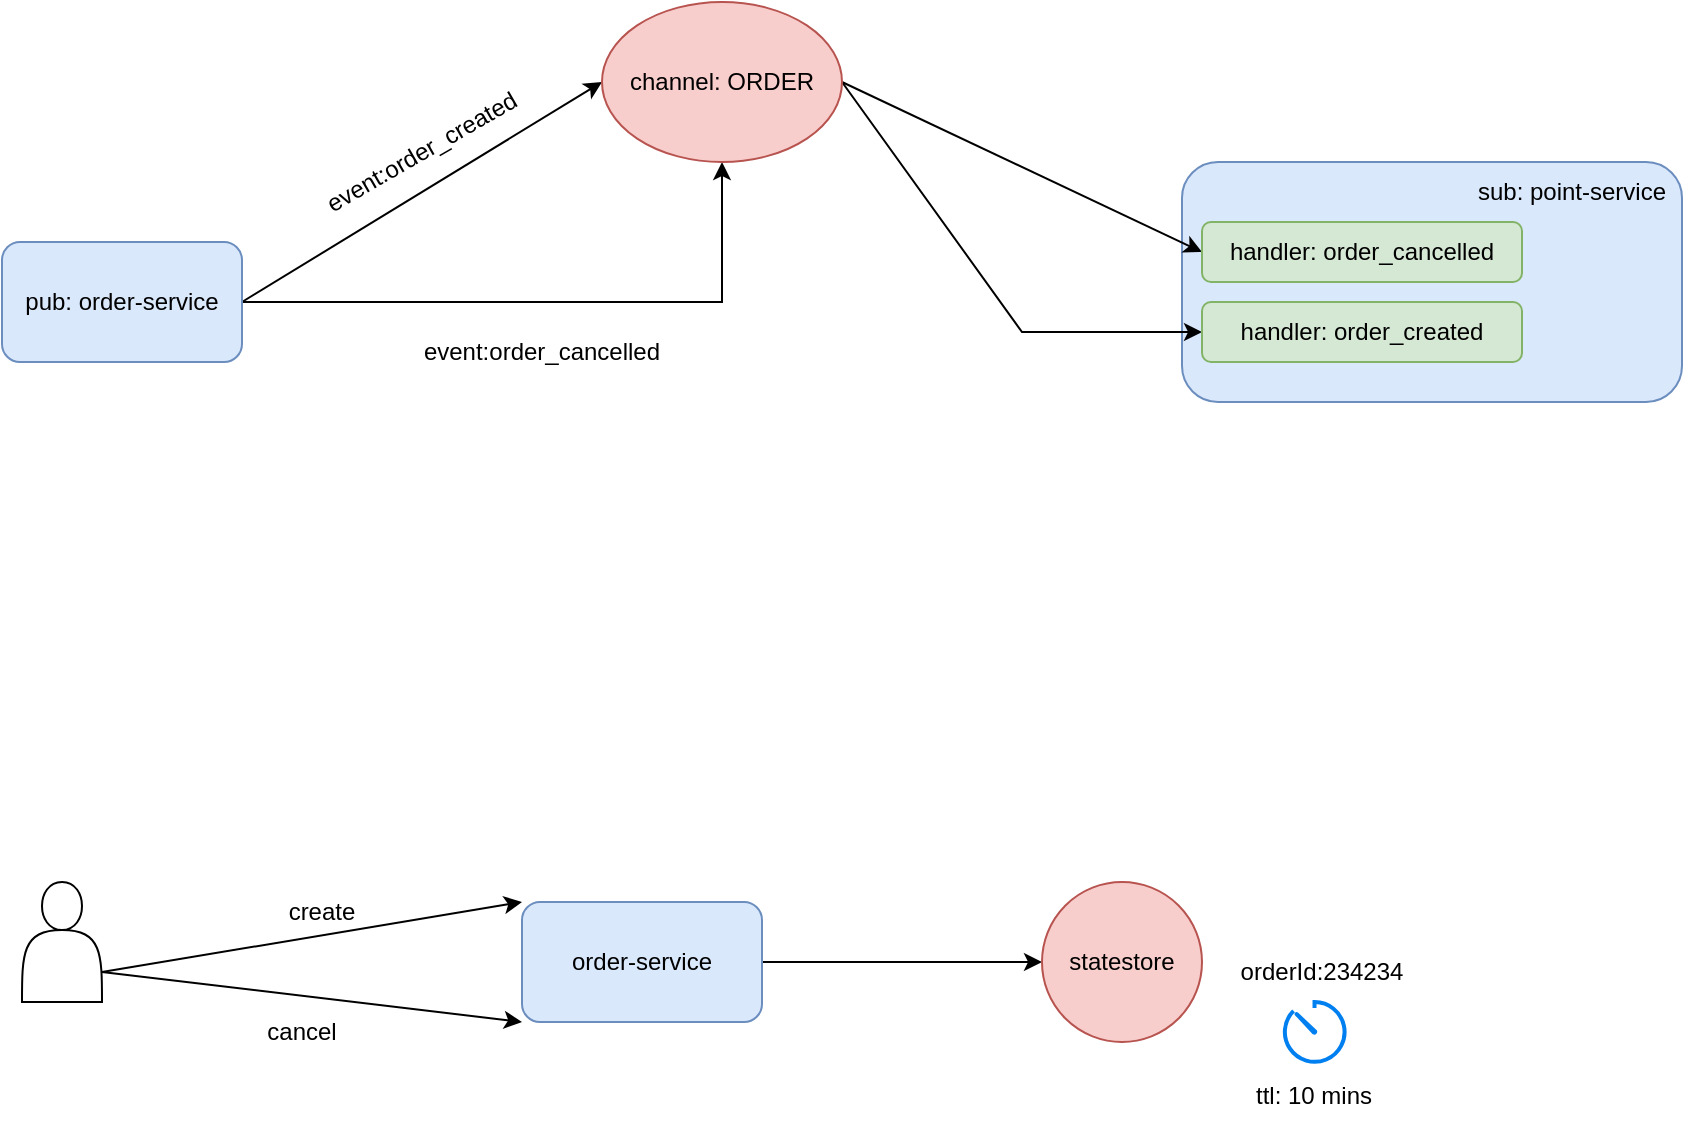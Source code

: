 <mxfile version="20.2.7" type="device"><diagram id="m0YUWg21wI0AoNGR-me-" name="Page-1"><mxGraphModel dx="1422" dy="794" grid="1" gridSize="10" guides="1" tooltips="1" connect="1" arrows="1" fold="1" page="1" pageScale="1" pageWidth="850" pageHeight="1100" math="0" shadow="0"><root><mxCell id="0"/><mxCell id="1" parent="0"/><mxCell id="WviLTJKVtYkaHzSQ5pzI-8" value="" style="rounded=1;whiteSpace=wrap;html=1;fillColor=#dae8fc;strokeColor=#6c8ebf;" vertex="1" parent="1"><mxGeometry x="660" y="130" width="250" height="120" as="geometry"/></mxCell><mxCell id="WviLTJKVtYkaHzSQ5pzI-4" style="rounded=0;orthogonalLoop=1;jettySize=auto;html=1;exitX=1;exitY=0.5;exitDx=0;exitDy=0;entryX=0;entryY=0.5;entryDx=0;entryDy=0;" edge="1" parent="1" source="WviLTJKVtYkaHzSQ5pzI-1" target="WviLTJKVtYkaHzSQ5pzI-3"><mxGeometry relative="1" as="geometry"/></mxCell><mxCell id="WviLTJKVtYkaHzSQ5pzI-5" style="edgeStyle=none;rounded=0;orthogonalLoop=1;jettySize=auto;html=1;exitX=1;exitY=0.5;exitDx=0;exitDy=0;entryX=0.5;entryY=1;entryDx=0;entryDy=0;" edge="1" parent="1" source="WviLTJKVtYkaHzSQ5pzI-1" target="WviLTJKVtYkaHzSQ5pzI-3"><mxGeometry relative="1" as="geometry"><Array as="points"><mxPoint x="430" y="200"/></Array></mxGeometry></mxCell><mxCell id="WviLTJKVtYkaHzSQ5pzI-1" value="pub: order-service" style="rounded=1;whiteSpace=wrap;html=1;fillColor=#dae8fc;strokeColor=#6c8ebf;" vertex="1" parent="1"><mxGeometry x="70" y="170" width="120" height="60" as="geometry"/></mxCell><mxCell id="WviLTJKVtYkaHzSQ5pzI-12" style="edgeStyle=none;rounded=0;orthogonalLoop=1;jettySize=auto;html=1;exitX=1;exitY=0.5;exitDx=0;exitDy=0;entryX=0;entryY=0.5;entryDx=0;entryDy=0;" edge="1" parent="1" source="WviLTJKVtYkaHzSQ5pzI-3" target="WviLTJKVtYkaHzSQ5pzI-10"><mxGeometry relative="1" as="geometry"/></mxCell><mxCell id="WviLTJKVtYkaHzSQ5pzI-13" style="edgeStyle=none;rounded=0;orthogonalLoop=1;jettySize=auto;html=1;exitX=1;exitY=0.5;exitDx=0;exitDy=0;entryX=0;entryY=0.5;entryDx=0;entryDy=0;" edge="1" parent="1" source="WviLTJKVtYkaHzSQ5pzI-3" target="WviLTJKVtYkaHzSQ5pzI-11"><mxGeometry relative="1" as="geometry"><Array as="points"><mxPoint x="580" y="215"/></Array></mxGeometry></mxCell><mxCell id="WviLTJKVtYkaHzSQ5pzI-3" value="channel: ORDER" style="ellipse;whiteSpace=wrap;html=1;fillColor=#f8cecc;strokeColor=#b85450;" vertex="1" parent="1"><mxGeometry x="370" y="50" width="120" height="80" as="geometry"/></mxCell><mxCell id="WviLTJKVtYkaHzSQ5pzI-6" value="event:order_cancelled" style="text;html=1;strokeColor=none;fillColor=none;align=center;verticalAlign=middle;whiteSpace=wrap;rounded=0;" vertex="1" parent="1"><mxGeometry x="270" y="210" width="140" height="30" as="geometry"/></mxCell><mxCell id="WviLTJKVtYkaHzSQ5pzI-7" value="event:order_created" style="text;html=1;strokeColor=none;fillColor=none;align=center;verticalAlign=middle;whiteSpace=wrap;rounded=0;rotation=-30;" vertex="1" parent="1"><mxGeometry x="210" y="110" width="140" height="30" as="geometry"/></mxCell><mxCell id="WviLTJKVtYkaHzSQ5pzI-9" value="sub: point-service" style="text;html=1;strokeColor=none;fillColor=none;align=center;verticalAlign=middle;whiteSpace=wrap;rounded=0;" vertex="1" parent="1"><mxGeometry x="800" y="130" width="110" height="30" as="geometry"/></mxCell><mxCell id="WviLTJKVtYkaHzSQ5pzI-10" value="handler: order_cancelled" style="rounded=1;whiteSpace=wrap;html=1;fillColor=#d5e8d4;strokeColor=#82b366;" vertex="1" parent="1"><mxGeometry x="670" y="160" width="160" height="30" as="geometry"/></mxCell><mxCell id="WviLTJKVtYkaHzSQ5pzI-11" value="handler: order_created" style="rounded=1;whiteSpace=wrap;html=1;fillColor=#d5e8d4;strokeColor=#82b366;" vertex="1" parent="1"><mxGeometry x="670" y="200" width="160" height="30" as="geometry"/></mxCell><mxCell id="WviLTJKVtYkaHzSQ5pzI-16" style="edgeStyle=none;rounded=0;orthogonalLoop=1;jettySize=auto;html=1;exitX=1;exitY=0.75;exitDx=0;exitDy=0;entryX=0;entryY=0;entryDx=0;entryDy=0;" edge="1" parent="1" source="WviLTJKVtYkaHzSQ5pzI-14" target="WviLTJKVtYkaHzSQ5pzI-15"><mxGeometry relative="1" as="geometry"/></mxCell><mxCell id="WviLTJKVtYkaHzSQ5pzI-17" style="edgeStyle=none;rounded=0;orthogonalLoop=1;jettySize=auto;html=1;exitX=1;exitY=0.75;exitDx=0;exitDy=0;entryX=0;entryY=1;entryDx=0;entryDy=0;" edge="1" parent="1" source="WviLTJKVtYkaHzSQ5pzI-14" target="WviLTJKVtYkaHzSQ5pzI-15"><mxGeometry relative="1" as="geometry"/></mxCell><mxCell id="WviLTJKVtYkaHzSQ5pzI-14" value="" style="shape=actor;whiteSpace=wrap;html=1;rounded=1;" vertex="1" parent="1"><mxGeometry x="80" y="490" width="40" height="60" as="geometry"/></mxCell><mxCell id="WviLTJKVtYkaHzSQ5pzI-23" style="edgeStyle=none;rounded=0;orthogonalLoop=1;jettySize=auto;html=1;exitX=1;exitY=0.5;exitDx=0;exitDy=0;entryX=0;entryY=0.5;entryDx=0;entryDy=0;" edge="1" parent="1" source="WviLTJKVtYkaHzSQ5pzI-15" target="WviLTJKVtYkaHzSQ5pzI-18"><mxGeometry relative="1" as="geometry"/></mxCell><mxCell id="WviLTJKVtYkaHzSQ5pzI-15" value="order-service" style="rounded=1;whiteSpace=wrap;html=1;fillColor=#dae8fc;strokeColor=#6c8ebf;" vertex="1" parent="1"><mxGeometry x="330" y="500" width="120" height="60" as="geometry"/></mxCell><mxCell id="WviLTJKVtYkaHzSQ5pzI-18" value="statestore" style="ellipse;whiteSpace=wrap;html=1;aspect=fixed;rounded=1;fillColor=#f8cecc;strokeColor=#b85450;" vertex="1" parent="1"><mxGeometry x="590" y="490" width="80" height="80" as="geometry"/></mxCell><mxCell id="WviLTJKVtYkaHzSQ5pzI-19" value="orderId:234234" style="text;html=1;strokeColor=none;fillColor=none;align=center;verticalAlign=middle;whiteSpace=wrap;rounded=0;" vertex="1" parent="1"><mxGeometry x="700" y="520" width="60" height="30" as="geometry"/></mxCell><mxCell id="WviLTJKVtYkaHzSQ5pzI-20" value="cancel" style="text;html=1;strokeColor=none;fillColor=none;align=center;verticalAlign=middle;whiteSpace=wrap;rounded=0;" vertex="1" parent="1"><mxGeometry x="190" y="550" width="60" height="30" as="geometry"/></mxCell><mxCell id="WviLTJKVtYkaHzSQ5pzI-21" value="create" style="text;html=1;strokeColor=none;fillColor=none;align=center;verticalAlign=middle;whiteSpace=wrap;rounded=0;" vertex="1" parent="1"><mxGeometry x="200" y="490" width="60" height="30" as="geometry"/></mxCell><mxCell id="WviLTJKVtYkaHzSQ5pzI-22" value="" style="html=1;verticalLabelPosition=bottom;align=center;labelBackgroundColor=#ffffff;verticalAlign=top;strokeWidth=2;strokeColor=#0080F0;shadow=0;dashed=0;shape=mxgraph.ios7.icons.gauge;rounded=1;" vertex="1" parent="1"><mxGeometry x="710" y="550" width="32.4" height="31.5" as="geometry"/></mxCell><mxCell id="WviLTJKVtYkaHzSQ5pzI-24" value="ttl: 10 mins" style="text;html=1;strokeColor=none;fillColor=none;align=center;verticalAlign=middle;whiteSpace=wrap;rounded=0;" vertex="1" parent="1"><mxGeometry x="686.2" y="581.5" width="80" height="30" as="geometry"/></mxCell></root></mxGraphModel></diagram></mxfile>